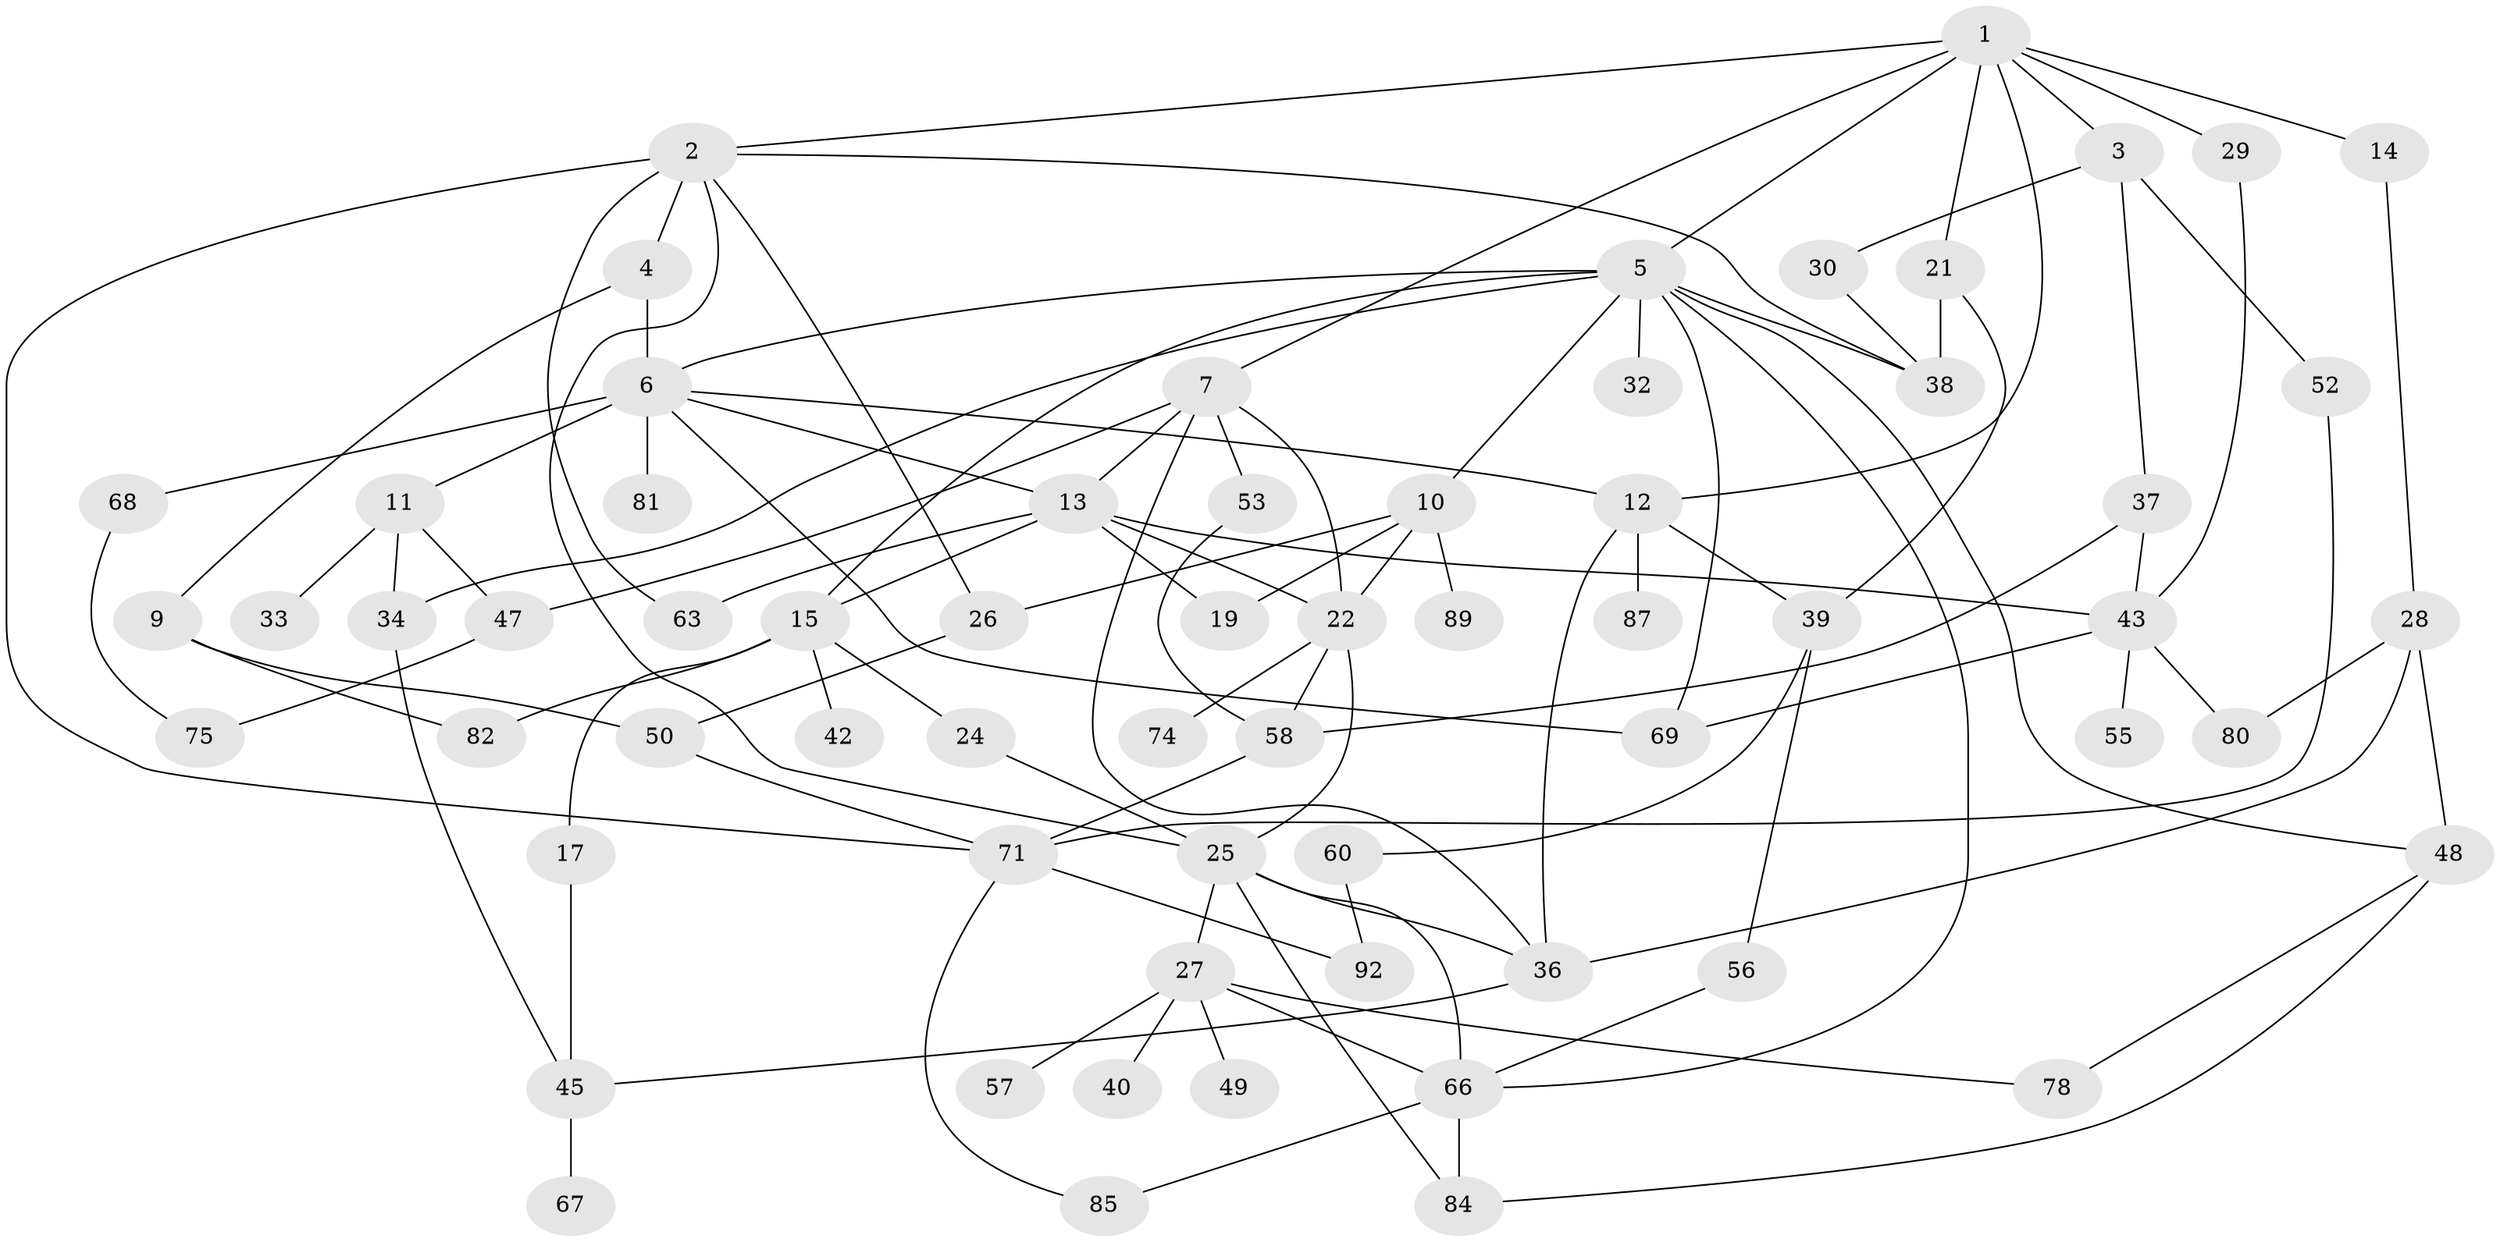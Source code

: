 // Generated by graph-tools (version 1.1) at 2025/23/03/03/25 07:23:34]
// undirected, 64 vertices, 107 edges
graph export_dot {
graph [start="1"]
  node [color=gray90,style=filled];
  1 [super="+35"];
  2 [super="+16"];
  3 [super="+8"];
  4;
  5 [super="+20"];
  6 [super="+61"];
  7 [super="+62"];
  9;
  10 [super="+65"];
  11 [super="+23"];
  12 [super="+18"];
  13 [super="+76"];
  14;
  15 [super="+86"];
  17;
  19;
  21;
  22 [super="+31"];
  24;
  25 [super="+41"];
  26 [super="+54"];
  27 [super="+44"];
  28 [super="+59"];
  29;
  30;
  32;
  33;
  34;
  36 [super="+88"];
  37 [super="+77"];
  38 [super="+64"];
  39 [super="+46"];
  40;
  42;
  43 [super="+51"];
  45;
  47 [super="+91"];
  48 [super="+72"];
  49;
  50;
  52;
  53 [super="+83"];
  55;
  56;
  57;
  58;
  60;
  63;
  66 [super="+73"];
  67;
  68;
  69 [super="+70"];
  71 [super="+79"];
  74;
  75;
  78;
  80;
  81;
  82 [super="+90"];
  84;
  85;
  87;
  89;
  92;
  1 -- 2;
  1 -- 3;
  1 -- 5;
  1 -- 7;
  1 -- 12;
  1 -- 14;
  1 -- 21;
  1 -- 29;
  2 -- 4;
  2 -- 26;
  2 -- 71;
  2 -- 38;
  2 -- 63 [weight=2];
  2 -- 25;
  3 -- 30;
  3 -- 52;
  3 -- 37;
  4 -- 6;
  4 -- 9;
  5 -- 10;
  5 -- 34;
  5 -- 38;
  5 -- 66;
  5 -- 15;
  5 -- 32;
  5 -- 48;
  5 -- 6;
  5 -- 69;
  6 -- 11;
  6 -- 13;
  6 -- 69;
  6 -- 81;
  6 -- 12;
  6 -- 68;
  7 -- 36;
  7 -- 53;
  7 -- 13;
  7 -- 22;
  7 -- 47;
  9 -- 50;
  9 -- 82;
  10 -- 22;
  10 -- 19;
  10 -- 89;
  10 -- 26;
  11 -- 47;
  11 -- 34;
  11 -- 33;
  12 -- 87;
  12 -- 39;
  12 -- 36;
  13 -- 15;
  13 -- 19;
  13 -- 63;
  13 -- 43;
  13 -- 22;
  14 -- 28;
  15 -- 17;
  15 -- 24;
  15 -- 42;
  15 -- 82 [weight=2];
  17 -- 45;
  21 -- 39;
  21 -- 38;
  22 -- 58;
  22 -- 74;
  22 -- 25;
  24 -- 25;
  25 -- 27;
  25 -- 66;
  25 -- 36;
  25 -- 84;
  26 -- 50;
  27 -- 40;
  27 -- 49;
  27 -- 57;
  27 -- 66;
  27 -- 78;
  28 -- 36;
  28 -- 48;
  28 -- 80;
  29 -- 43;
  30 -- 38;
  34 -- 45;
  36 -- 45;
  37 -- 43;
  37 -- 58;
  39 -- 56;
  39 -- 60;
  43 -- 80;
  43 -- 69;
  43 -- 55;
  45 -- 67;
  47 -- 75;
  48 -- 84;
  48 -- 78;
  50 -- 71;
  52 -- 71;
  53 -- 58;
  56 -- 66;
  58 -- 71;
  60 -- 92;
  66 -- 84;
  66 -- 85;
  68 -- 75;
  71 -- 85;
  71 -- 92;
}
